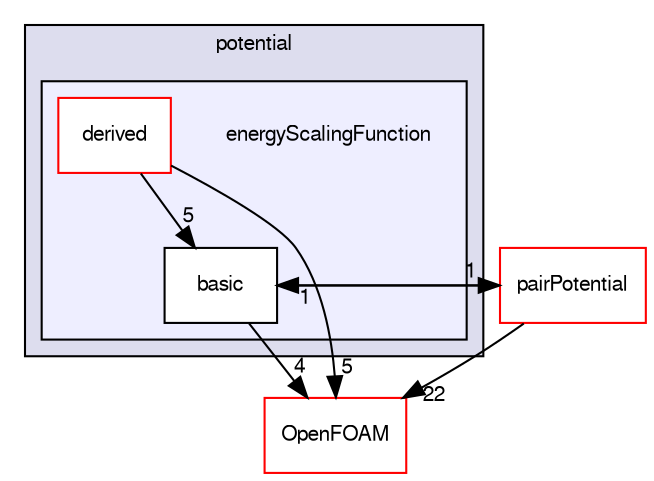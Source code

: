 digraph "src/lagrangian/molecularDynamics/potential/energyScalingFunction" {
  bgcolor=transparent;
  compound=true
  node [ fontsize="10", fontname="FreeSans"];
  edge [ labelfontsize="10", labelfontname="FreeSans"];
  subgraph clusterdir_589d2223da338fceb897292fae8915cc {
    graph [ bgcolor="#ddddee", pencolor="black", label="potential" fontname="FreeSans", fontsize="10", URL="dir_589d2223da338fceb897292fae8915cc.html"]
  subgraph clusterdir_4db16fdd645643dd862885eed4f94f57 {
    graph [ bgcolor="#eeeeff", pencolor="black", label="" URL="dir_4db16fdd645643dd862885eed4f94f57.html"];
    dir_4db16fdd645643dd862885eed4f94f57 [shape=plaintext label="energyScalingFunction"];
    dir_15750015fbdfc577ed522467676388d6 [shape=box label="basic" color="black" fillcolor="white" style="filled" URL="dir_15750015fbdfc577ed522467676388d6.html"];
    dir_0c6c913ade273243a586c25c0aaa9e89 [shape=box label="derived" color="red" fillcolor="white" style="filled" URL="dir_0c6c913ade273243a586c25c0aaa9e89.html"];
  }
  }
  dir_9487009c2385b02a6805e2d8ecc37432 [shape=box label="pairPotential" color="red" URL="dir_9487009c2385b02a6805e2d8ecc37432.html"];
  dir_c5473ff19b20e6ec4dfe5c310b3778a8 [shape=box label="OpenFOAM" color="red" URL="dir_c5473ff19b20e6ec4dfe5c310b3778a8.html"];
  dir_15750015fbdfc577ed522467676388d6->dir_9487009c2385b02a6805e2d8ecc37432 [headlabel="1", labeldistance=1.5 headhref="dir_001478_001485.html"];
  dir_15750015fbdfc577ed522467676388d6->dir_c5473ff19b20e6ec4dfe5c310b3778a8 [headlabel="4", labeldistance=1.5 headhref="dir_001478_001732.html"];
  dir_9487009c2385b02a6805e2d8ecc37432->dir_15750015fbdfc577ed522467676388d6 [headlabel="1", labeldistance=1.5 headhref="dir_001485_001478.html"];
  dir_9487009c2385b02a6805e2d8ecc37432->dir_c5473ff19b20e6ec4dfe5c310b3778a8 [headlabel="22", labeldistance=1.5 headhref="dir_001485_001732.html"];
  dir_0c6c913ade273243a586c25c0aaa9e89->dir_15750015fbdfc577ed522467676388d6 [headlabel="5", labeldistance=1.5 headhref="dir_001479_001478.html"];
  dir_0c6c913ade273243a586c25c0aaa9e89->dir_c5473ff19b20e6ec4dfe5c310b3778a8 [headlabel="5", labeldistance=1.5 headhref="dir_001479_001732.html"];
}

